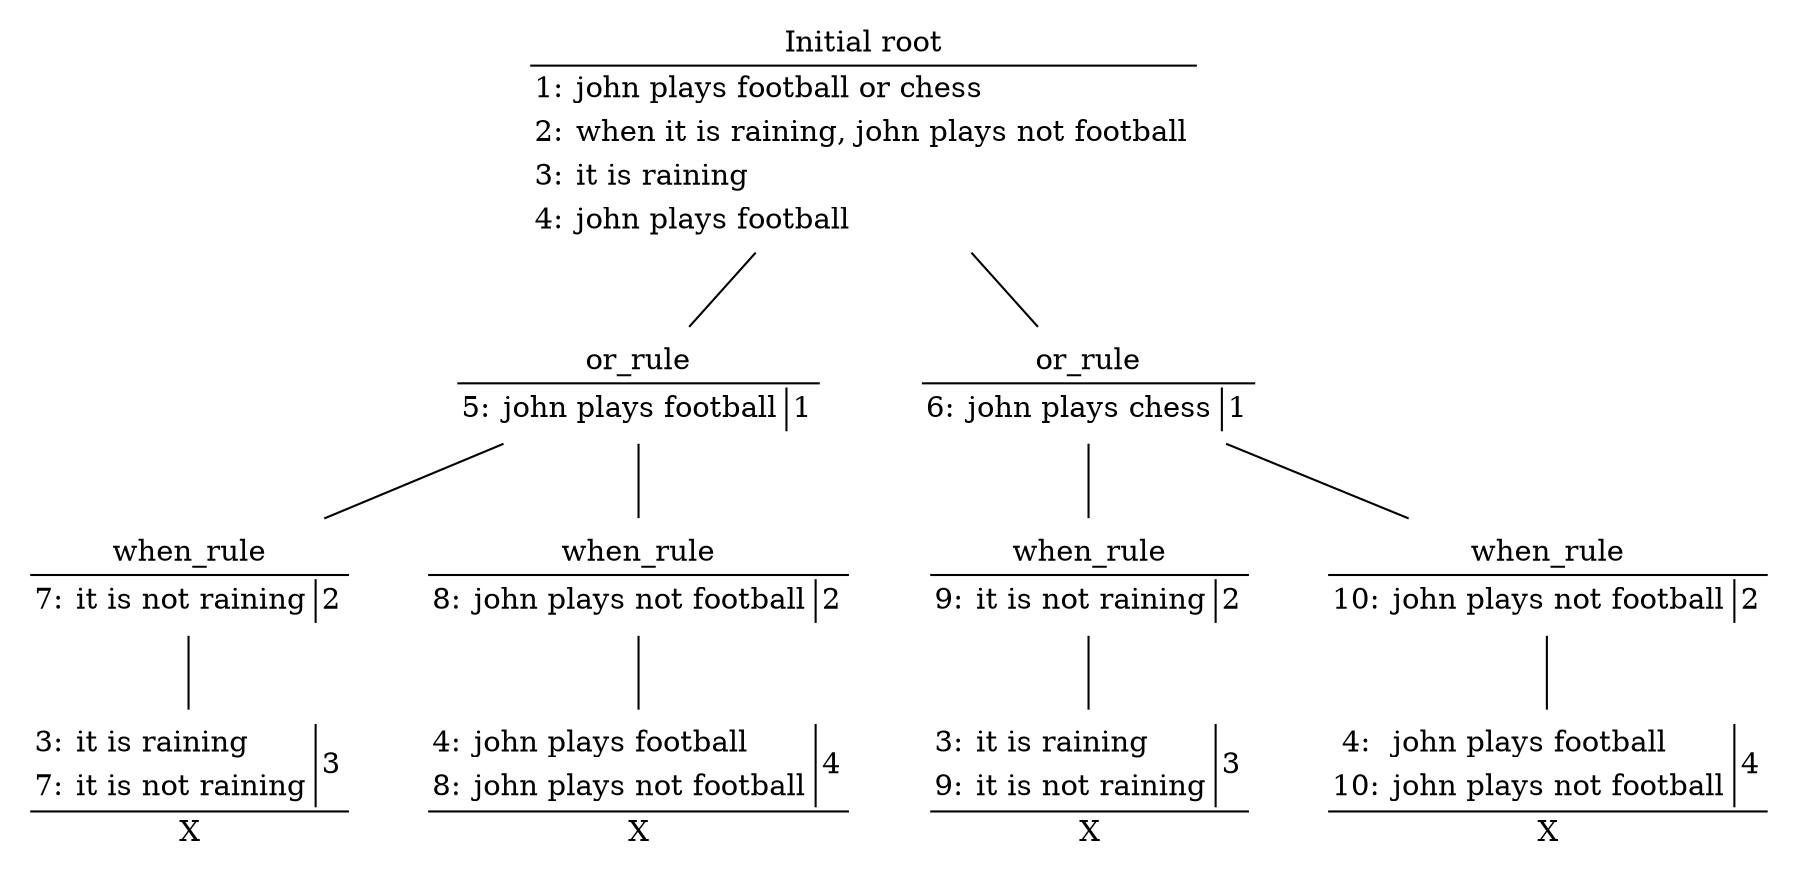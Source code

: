 graph applied_rules {
0 [label=<
        <table border="0" CELLBORDER="1">
        <tr><td COLSPAN="3" ALIGN="CENTER" SIDES="B">Initial root</td></tr>
        <tr><td BORDER="0" CELLSPACING="10">1:</td><td BORDER="0" ALIGN="LEFT">john plays football or chess</td></tr><tr><td BORDER="0" CELLSPACING="10">2:</td><td BORDER="0" ALIGN="LEFT">when it is raining, john plays not football</td></tr><tr><td BORDER="0" CELLSPACING="10">3:</td><td BORDER="0" ALIGN="LEFT">it is raining</td></tr><tr><td BORDER="0" CELLSPACING="10">4:</td><td BORDER="0" ALIGN="LEFT">john plays football</td></tr>
        
        </table>
        >, shape=none];
1 [label=<
        <table border="0" CELLBORDER="1">
        <tr><td COLSPAN="3" ALIGN="CENTER" SIDES="B">or_rule</td></tr>
        <tr><td BORDER="0" CELLSPACING="10">5:</td><td BORDER="0" ALIGN="LEFT">john plays football</td><td ROWSPAN="1" SIDES="L">1</td></tr>
        
        </table>
        >, shape=none];
0 -- 1;
2 [label=<
        <table border="0" CELLBORDER="1">
        <tr><td COLSPAN="3" ALIGN="CENTER" SIDES="B">or_rule</td></tr>
        <tr><td BORDER="0" CELLSPACING="10">6:</td><td BORDER="0" ALIGN="LEFT">john plays chess</td><td ROWSPAN="1" SIDES="L">1</td></tr>
        
        </table>
        >, shape=none];
0 -- 2;
3 [label=<
        <table border="0" CELLBORDER="1">
        <tr><td COLSPAN="3" ALIGN="CENTER" SIDES="B">when_rule</td></tr>
        <tr><td BORDER="0" CELLSPACING="10">7:</td><td BORDER="0" ALIGN="LEFT">it is not raining</td><td ROWSPAN="1" SIDES="L">2</td></tr>
        
        </table>
        >, shape=none];
1 -- 3;
4 [label=<
        <table border="0" CELLBORDER="1">
        <tr><td COLSPAN="3" ALIGN="CENTER" SIDES="B">when_rule</td></tr>
        <tr><td BORDER="0" CELLSPACING="10">8:</td><td BORDER="0" ALIGN="LEFT">john plays not football</td><td ROWSPAN="1" SIDES="L">2</td></tr>
        
        </table>
        >, shape=none];
1 -- 4;
5 [label=<
        <table border="0" CELLBORDER="1">
        
        <tr><td BORDER="0" CELLSPACING="10">3:</td><td BORDER="0" ALIGN="LEFT">it is raining</td><td ROWSPAN="2" SIDES="L">3</td></tr><tr><td BORDER="0" CELLSPACING="10">7:</td><td BORDER="0" ALIGN="LEFT">it is not raining</td></tr>
        <tr><td COLSPAN="3" ALIGN="CENTER" SIDES="T">X</td></tr>
        </table>
        >, shape=none];
3 -- 5;
6 [label=<
        <table border="0" CELLBORDER="1">
        
        <tr><td BORDER="0" CELLSPACING="10">4:</td><td BORDER="0" ALIGN="LEFT">john plays football</td><td ROWSPAN="2" SIDES="L">4</td></tr><tr><td BORDER="0" CELLSPACING="10">8:</td><td BORDER="0" ALIGN="LEFT">john plays not football</td></tr>
        <tr><td COLSPAN="3" ALIGN="CENTER" SIDES="T">X</td></tr>
        </table>
        >, shape=none];
4 -- 6;
7 [label=<
        <table border="0" CELLBORDER="1">
        <tr><td COLSPAN="3" ALIGN="CENTER" SIDES="B">when_rule</td></tr>
        <tr><td BORDER="0" CELLSPACING="10">9:</td><td BORDER="0" ALIGN="LEFT">it is not raining</td><td ROWSPAN="1" SIDES="L">2</td></tr>
        
        </table>
        >, shape=none];
2 -- 7;
8 [label=<
        <table border="0" CELLBORDER="1">
        <tr><td COLSPAN="3" ALIGN="CENTER" SIDES="B">when_rule</td></tr>
        <tr><td BORDER="0" CELLSPACING="10">10:</td><td BORDER="0" ALIGN="LEFT">john plays not football</td><td ROWSPAN="1" SIDES="L">2</td></tr>
        
        </table>
        >, shape=none];
2 -- 8;
9 [label=<
        <table border="0" CELLBORDER="1">
        
        <tr><td BORDER="0" CELLSPACING="10">3:</td><td BORDER="0" ALIGN="LEFT">it is raining</td><td ROWSPAN="2" SIDES="L">3</td></tr><tr><td BORDER="0" CELLSPACING="10">9:</td><td BORDER="0" ALIGN="LEFT">it is not raining</td></tr>
        <tr><td COLSPAN="3" ALIGN="CENTER" SIDES="T">X</td></tr>
        </table>
        >, shape=none];
7 -- 9;
10 [label=<
        <table border="0" CELLBORDER="1">
        
        <tr><td BORDER="0" CELLSPACING="10">4:</td><td BORDER="0" ALIGN="LEFT">john plays football</td><td ROWSPAN="2" SIDES="L">4</td></tr><tr><td BORDER="0" CELLSPACING="10">10:</td><td BORDER="0" ALIGN="LEFT">john plays not football</td></tr>
        <tr><td COLSPAN="3" ALIGN="CENTER" SIDES="T">X</td></tr>
        </table>
        >, shape=none];
8 -- 10;
}

